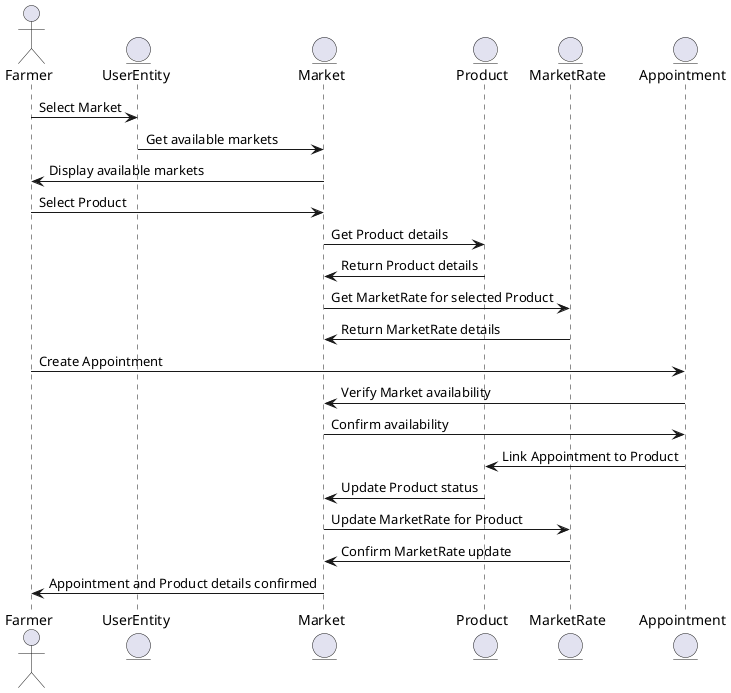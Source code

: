 @startuml
actor Farmer
entity UserEntity
entity Market
entity Product
entity MarketRate
entity Appointment

' Farmer selects a Market
Farmer -> UserEntity: Select Market
UserEntity -> Market: Get available markets
Market -> Farmer: Display available markets

' Farmer selects a Product from Market
Farmer -> Market: Select Product
Market -> Product: Get Product details
Product -> Market: Return Product details

' Market checks Product availability and Market Rate
Market -> MarketRate: Get MarketRate for selected Product
MarketRate -> Market: Return MarketRate details

' Farmer creates an Appointment with the Market for the selected Product
Farmer -> Appointment: Create Appointment
Appointment -> Market: Verify Market availability
Market -> Appointment: Confirm availability

' Appointment is confirmed and updated
Appointment -> Product: Link Appointment to Product
Product -> Market: Update Product status
Market -> MarketRate: Update MarketRate for Product
MarketRate -> Market: Confirm MarketRate update

' Final confirmation to Farmer
Market -> Farmer: Appointment and Product details confirmed

@enduml
